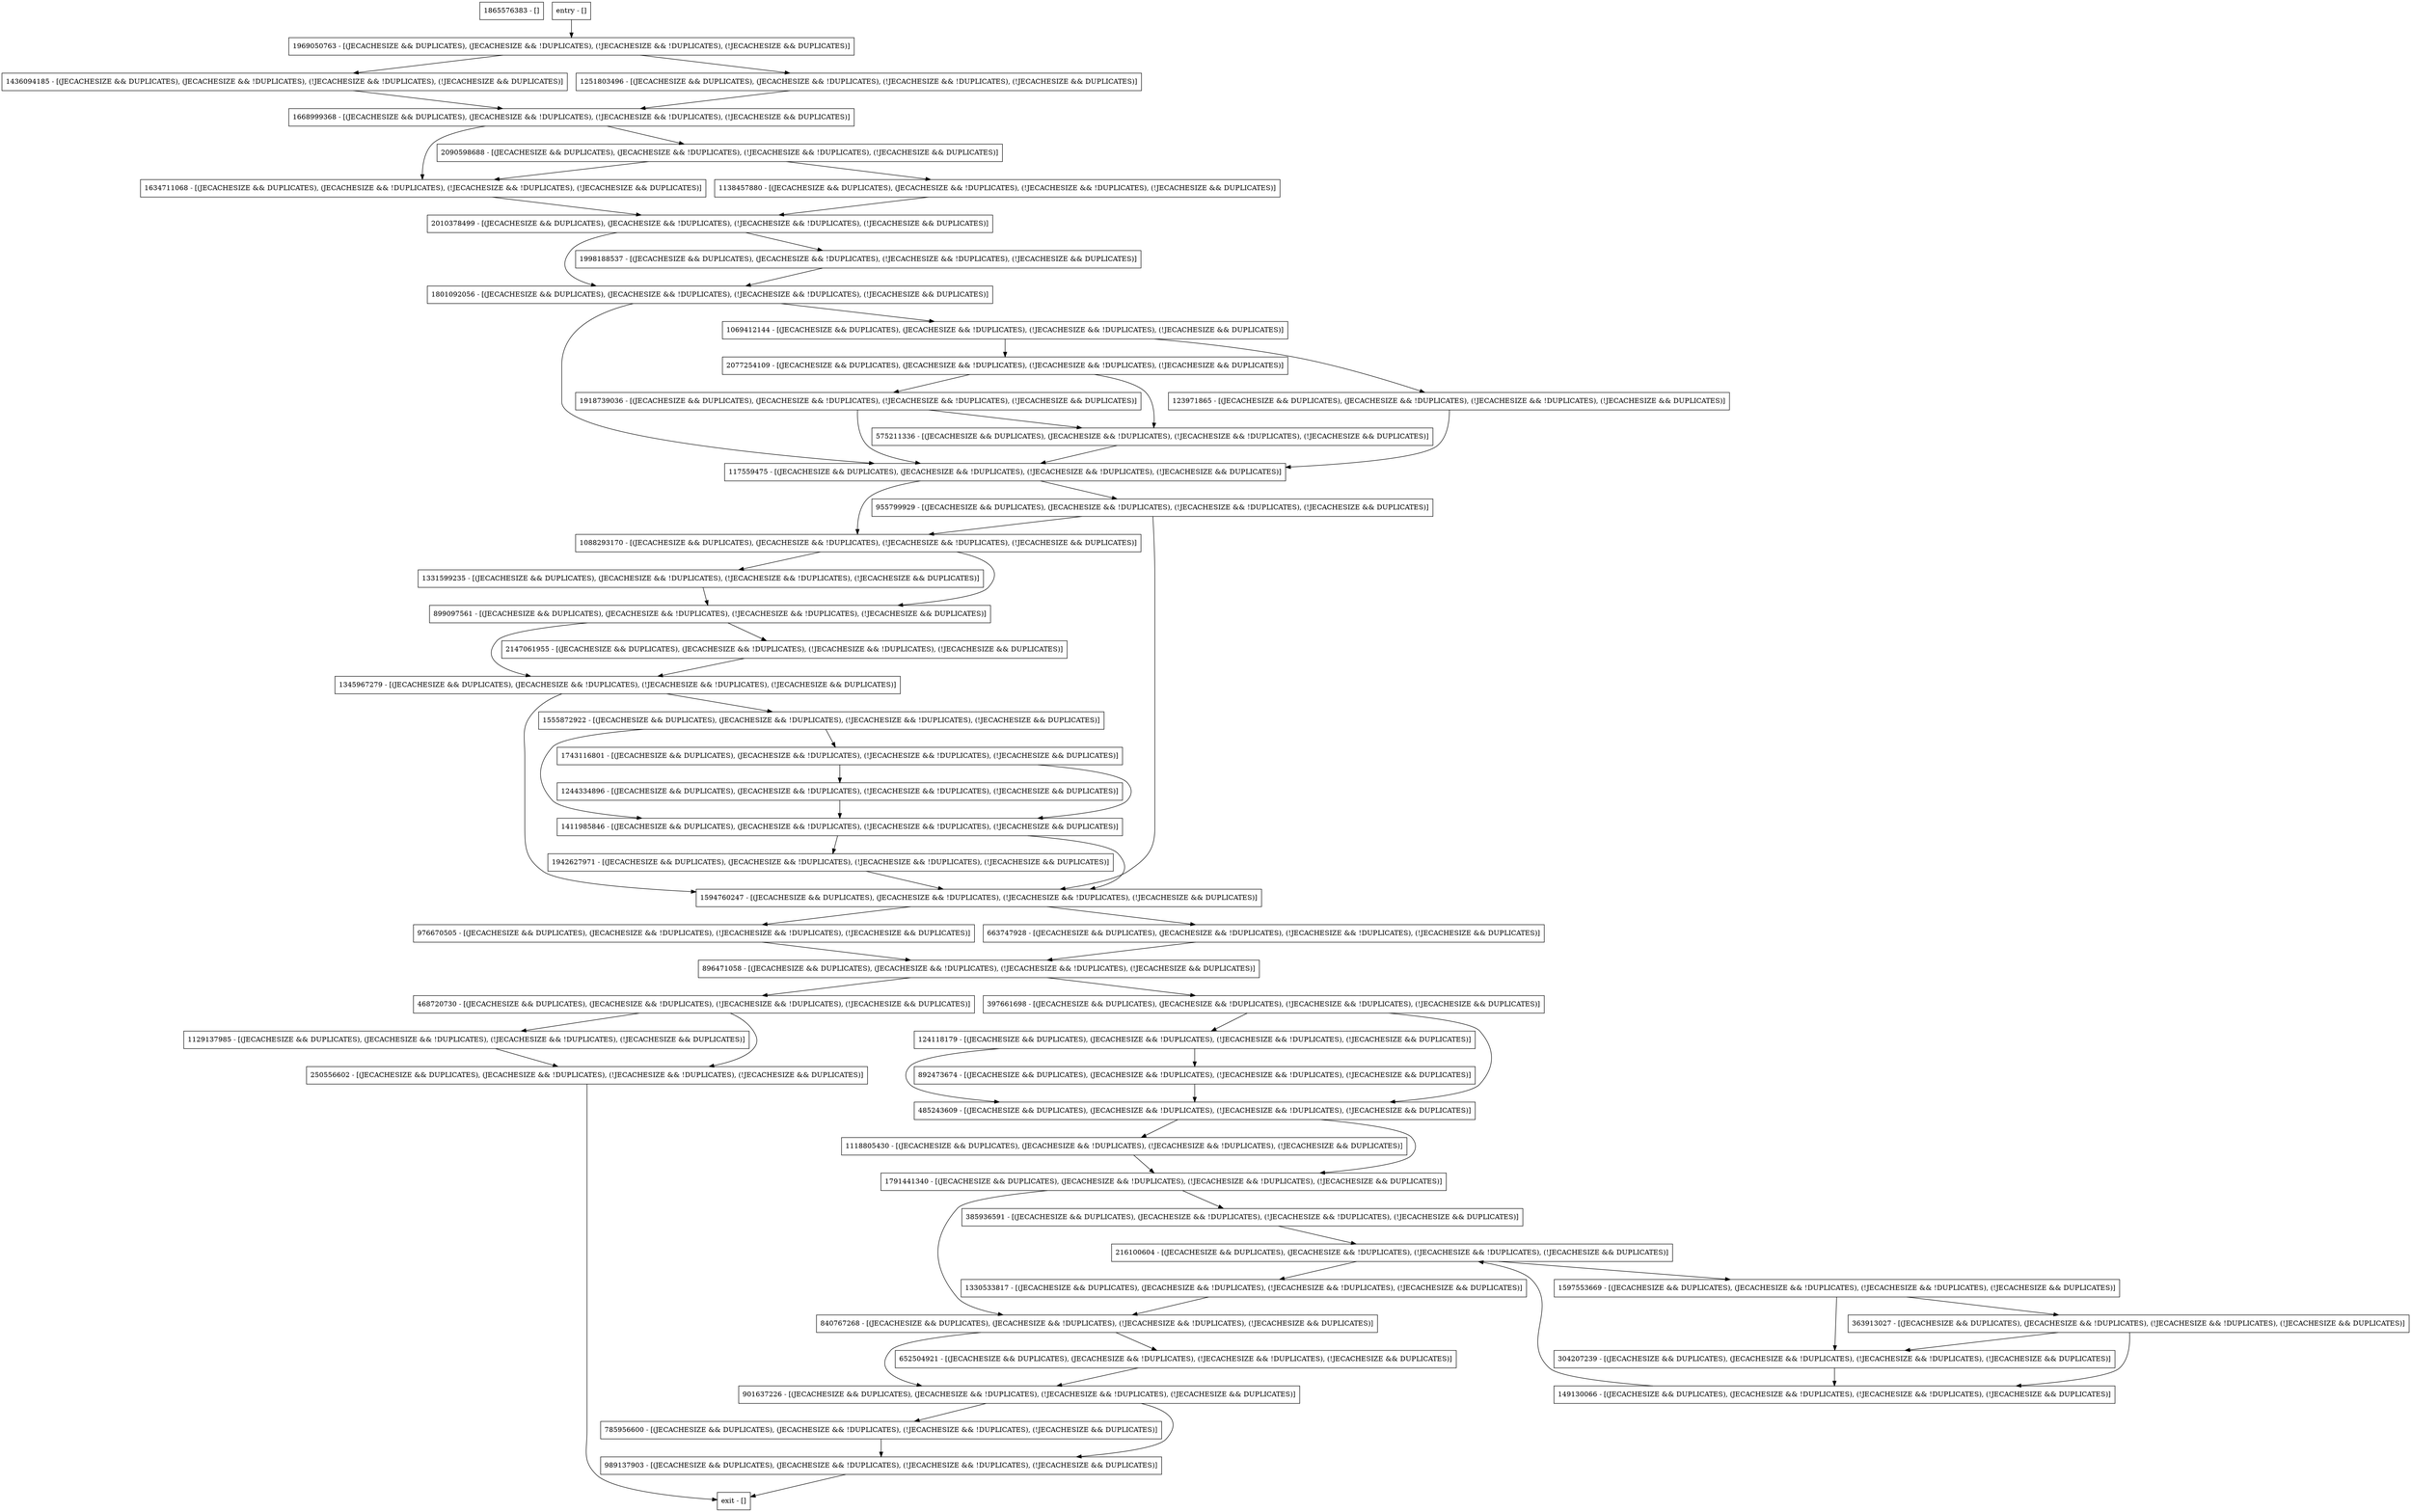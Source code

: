 digraph putNotify {
node [shape=record];
1865576383 [label="1865576383 - []"];
468720730 [label="468720730 - [(JECACHESIZE && DUPLICATES), (JECACHESIZE && !DUPLICATES), (!JECACHESIZE && !DUPLICATES), (!JECACHESIZE && DUPLICATES)]"];
652504921 [label="652504921 - [(JECACHESIZE && DUPLICATES), (JECACHESIZE && !DUPLICATES), (!JECACHESIZE && !DUPLICATES), (!JECACHESIZE && DUPLICATES)]"];
901637226 [label="901637226 - [(JECACHESIZE && DUPLICATES), (JECACHESIZE && !DUPLICATES), (!JECACHESIZE && !DUPLICATES), (!JECACHESIZE && DUPLICATES)]"];
1634711068 [label="1634711068 - [(JECACHESIZE && DUPLICATES), (JECACHESIZE && !DUPLICATES), (!JECACHESIZE && !DUPLICATES), (!JECACHESIZE && DUPLICATES)]"];
575211336 [label="575211336 - [(JECACHESIZE && DUPLICATES), (JECACHESIZE && !DUPLICATES), (!JECACHESIZE && !DUPLICATES), (!JECACHESIZE && DUPLICATES)]"];
2010378499 [label="2010378499 - [(JECACHESIZE && DUPLICATES), (JECACHESIZE && !DUPLICATES), (!JECACHESIZE && !DUPLICATES), (!JECACHESIZE && DUPLICATES)]"];
1436094185 [label="1436094185 - [(JECACHESIZE && DUPLICATES), (JECACHESIZE && !DUPLICATES), (!JECACHESIZE && !DUPLICATES), (!JECACHESIZE && DUPLICATES)]"];
1743116801 [label="1743116801 - [(JECACHESIZE && DUPLICATES), (JECACHESIZE && !DUPLICATES), (!JECACHESIZE && !DUPLICATES), (!JECACHESIZE && DUPLICATES)]"];
1597553669 [label="1597553669 - [(JECACHESIZE && DUPLICATES), (JECACHESIZE && !DUPLICATES), (!JECACHESIZE && !DUPLICATES), (!JECACHESIZE && DUPLICATES)]"];
1088293170 [label="1088293170 - [(JECACHESIZE && DUPLICATES), (JECACHESIZE && !DUPLICATES), (!JECACHESIZE && !DUPLICATES), (!JECACHESIZE && DUPLICATES)]"];
1345967279 [label="1345967279 - [(JECACHESIZE && DUPLICATES), (JECACHESIZE && !DUPLICATES), (!JECACHESIZE && !DUPLICATES), (!JECACHESIZE && DUPLICATES)]"];
976670505 [label="976670505 - [(JECACHESIZE && DUPLICATES), (JECACHESIZE && !DUPLICATES), (!JECACHESIZE && !DUPLICATES), (!JECACHESIZE && DUPLICATES)]"];
1331599235 [label="1331599235 - [(JECACHESIZE && DUPLICATES), (JECACHESIZE && !DUPLICATES), (!JECACHESIZE && !DUPLICATES), (!JECACHESIZE && DUPLICATES)]"];
1251803496 [label="1251803496 - [(JECACHESIZE && DUPLICATES), (JECACHESIZE && !DUPLICATES), (!JECACHESIZE && !DUPLICATES), (!JECACHESIZE && DUPLICATES)]"];
385936591 [label="385936591 - [(JECACHESIZE && DUPLICATES), (JECACHESIZE && !DUPLICATES), (!JECACHESIZE && !DUPLICATES), (!JECACHESIZE && DUPLICATES)]"];
2090598688 [label="2090598688 - [(JECACHESIZE && DUPLICATES), (JECACHESIZE && !DUPLICATES), (!JECACHESIZE && !DUPLICATES), (!JECACHESIZE && DUPLICATES)]"];
1942627971 [label="1942627971 - [(JECACHESIZE && DUPLICATES), (JECACHESIZE && !DUPLICATES), (!JECACHESIZE && !DUPLICATES), (!JECACHESIZE && DUPLICATES)]"];
896471058 [label="896471058 - [(JECACHESIZE && DUPLICATES), (JECACHESIZE && !DUPLICATES), (!JECACHESIZE && !DUPLICATES), (!JECACHESIZE && DUPLICATES)]"];
1918739036 [label="1918739036 - [(JECACHESIZE && DUPLICATES), (JECACHESIZE && !DUPLICATES), (!JECACHESIZE && !DUPLICATES), (!JECACHESIZE && DUPLICATES)]"];
216100604 [label="216100604 - [(JECACHESIZE && DUPLICATES), (JECACHESIZE && !DUPLICATES), (!JECACHESIZE && !DUPLICATES), (!JECACHESIZE && DUPLICATES)]"];
123971865 [label="123971865 - [(JECACHESIZE && DUPLICATES), (JECACHESIZE && !DUPLICATES), (!JECACHESIZE && !DUPLICATES), (!JECACHESIZE && DUPLICATES)]"];
1801092056 [label="1801092056 - [(JECACHESIZE && DUPLICATES), (JECACHESIZE && !DUPLICATES), (!JECACHESIZE && !DUPLICATES), (!JECACHESIZE && DUPLICATES)]"];
363913027 [label="363913027 - [(JECACHESIZE && DUPLICATES), (JECACHESIZE && !DUPLICATES), (!JECACHESIZE && !DUPLICATES), (!JECACHESIZE && DUPLICATES)]"];
663747928 [label="663747928 - [(JECACHESIZE && DUPLICATES), (JECACHESIZE && !DUPLICATES), (!JECACHESIZE && !DUPLICATES), (!JECACHESIZE && DUPLICATES)]"];
1330533817 [label="1330533817 - [(JECACHESIZE && DUPLICATES), (JECACHESIZE && !DUPLICATES), (!JECACHESIZE && !DUPLICATES), (!JECACHESIZE && DUPLICATES)]"];
117559475 [label="117559475 - [(JECACHESIZE && DUPLICATES), (JECACHESIZE && !DUPLICATES), (!JECACHESIZE && !DUPLICATES), (!JECACHESIZE && DUPLICATES)]"];
entry [label="entry - []"];
exit [label="exit - []"];
1069412144 [label="1069412144 - [(JECACHESIZE && DUPLICATES), (JECACHESIZE && !DUPLICATES), (!JECACHESIZE && !DUPLICATES), (!JECACHESIZE && DUPLICATES)]"];
785956600 [label="785956600 - [(JECACHESIZE && DUPLICATES), (JECACHESIZE && !DUPLICATES), (!JECACHESIZE && !DUPLICATES), (!JECACHESIZE && DUPLICATES)]"];
1555872922 [label="1555872922 - [(JECACHESIZE && DUPLICATES), (JECACHESIZE && !DUPLICATES), (!JECACHESIZE && !DUPLICATES), (!JECACHESIZE && DUPLICATES)]"];
840767268 [label="840767268 - [(JECACHESIZE && DUPLICATES), (JECACHESIZE && !DUPLICATES), (!JECACHESIZE && !DUPLICATES), (!JECACHESIZE && DUPLICATES)]"];
1668999368 [label="1668999368 - [(JECACHESIZE && DUPLICATES), (JECACHESIZE && !DUPLICATES), (!JECACHESIZE && !DUPLICATES), (!JECACHESIZE && DUPLICATES)]"];
955799929 [label="955799929 - [(JECACHESIZE && DUPLICATES), (JECACHESIZE && !DUPLICATES), (!JECACHESIZE && !DUPLICATES), (!JECACHESIZE && DUPLICATES)]"];
1129137985 [label="1129137985 - [(JECACHESIZE && DUPLICATES), (JECACHESIZE && !DUPLICATES), (!JECACHESIZE && !DUPLICATES), (!JECACHESIZE && DUPLICATES)]"];
149130066 [label="149130066 - [(JECACHESIZE && DUPLICATES), (JECACHESIZE && !DUPLICATES), (!JECACHESIZE && !DUPLICATES), (!JECACHESIZE && DUPLICATES)]"];
485243609 [label="485243609 - [(JECACHESIZE && DUPLICATES), (JECACHESIZE && !DUPLICATES), (!JECACHESIZE && !DUPLICATES), (!JECACHESIZE && DUPLICATES)]"];
989137903 [label="989137903 - [(JECACHESIZE && DUPLICATES), (JECACHESIZE && !DUPLICATES), (!JECACHESIZE && !DUPLICATES), (!JECACHESIZE && DUPLICATES)]"];
1969050763 [label="1969050763 - [(JECACHESIZE && DUPLICATES), (JECACHESIZE && !DUPLICATES), (!JECACHESIZE && !DUPLICATES), (!JECACHESIZE && DUPLICATES)]"];
2147061955 [label="2147061955 - [(JECACHESIZE && DUPLICATES), (JECACHESIZE && !DUPLICATES), (!JECACHESIZE && !DUPLICATES), (!JECACHESIZE && DUPLICATES)]"];
1118805430 [label="1118805430 - [(JECACHESIZE && DUPLICATES), (JECACHESIZE && !DUPLICATES), (!JECACHESIZE && !DUPLICATES), (!JECACHESIZE && DUPLICATES)]"];
1411985846 [label="1411985846 - [(JECACHESIZE && DUPLICATES), (JECACHESIZE && !DUPLICATES), (!JECACHESIZE && !DUPLICATES), (!JECACHESIZE && DUPLICATES)]"];
1998188537 [label="1998188537 - [(JECACHESIZE && DUPLICATES), (JECACHESIZE && !DUPLICATES), (!JECACHESIZE && !DUPLICATES), (!JECACHESIZE && DUPLICATES)]"];
304207239 [label="304207239 - [(JECACHESIZE && DUPLICATES), (JECACHESIZE && !DUPLICATES), (!JECACHESIZE && !DUPLICATES), (!JECACHESIZE && DUPLICATES)]"];
397661698 [label="397661698 - [(JECACHESIZE && DUPLICATES), (JECACHESIZE && !DUPLICATES), (!JECACHESIZE && !DUPLICATES), (!JECACHESIZE && DUPLICATES)]"];
1594760247 [label="1594760247 - [(JECACHESIZE && DUPLICATES), (JECACHESIZE && !DUPLICATES), (!JECACHESIZE && !DUPLICATES), (!JECACHESIZE && DUPLICATES)]"];
124118179 [label="124118179 - [(JECACHESIZE && DUPLICATES), (JECACHESIZE && !DUPLICATES), (!JECACHESIZE && !DUPLICATES), (!JECACHESIZE && DUPLICATES)]"];
250556602 [label="250556602 - [(JECACHESIZE && DUPLICATES), (JECACHESIZE && !DUPLICATES), (!JECACHESIZE && !DUPLICATES), (!JECACHESIZE && DUPLICATES)]"];
1244334896 [label="1244334896 - [(JECACHESIZE && DUPLICATES), (JECACHESIZE && !DUPLICATES), (!JECACHESIZE && !DUPLICATES), (!JECACHESIZE && DUPLICATES)]"];
892473674 [label="892473674 - [(JECACHESIZE && DUPLICATES), (JECACHESIZE && !DUPLICATES), (!JECACHESIZE && !DUPLICATES), (!JECACHESIZE && DUPLICATES)]"];
1791441340 [label="1791441340 - [(JECACHESIZE && DUPLICATES), (JECACHESIZE && !DUPLICATES), (!JECACHESIZE && !DUPLICATES), (!JECACHESIZE && DUPLICATES)]"];
1138457880 [label="1138457880 - [(JECACHESIZE && DUPLICATES), (JECACHESIZE && !DUPLICATES), (!JECACHESIZE && !DUPLICATES), (!JECACHESIZE && DUPLICATES)]"];
2077254109 [label="2077254109 - [(JECACHESIZE && DUPLICATES), (JECACHESIZE && !DUPLICATES), (!JECACHESIZE && !DUPLICATES), (!JECACHESIZE && DUPLICATES)]"];
899097561 [label="899097561 - [(JECACHESIZE && DUPLICATES), (JECACHESIZE && !DUPLICATES), (!JECACHESIZE && !DUPLICATES), (!JECACHESIZE && DUPLICATES)]"];
entry;
exit;
468720730 -> 1129137985;
468720730 -> 250556602;
652504921 -> 901637226;
901637226 -> 989137903;
901637226 -> 785956600;
1634711068 -> 2010378499;
575211336 -> 117559475;
2010378499 -> 1801092056;
2010378499 -> 1998188537;
1436094185 -> 1668999368;
1743116801 -> 1411985846;
1743116801 -> 1244334896;
1597553669 -> 363913027;
1597553669 -> 304207239;
1088293170 -> 1331599235;
1088293170 -> 899097561;
1345967279 -> 1594760247;
1345967279 -> 1555872922;
976670505 -> 896471058;
1331599235 -> 899097561;
1251803496 -> 1668999368;
385936591 -> 216100604;
2090598688 -> 1634711068;
2090598688 -> 1138457880;
1942627971 -> 1594760247;
896471058 -> 468720730;
896471058 -> 397661698;
1918739036 -> 575211336;
1918739036 -> 117559475;
216100604 -> 1330533817;
216100604 -> 1597553669;
123971865 -> 117559475;
1801092056 -> 1069412144;
1801092056 -> 117559475;
363913027 -> 149130066;
363913027 -> 304207239;
663747928 -> 896471058;
1330533817 -> 840767268;
117559475 -> 1088293170;
117559475 -> 955799929;
entry -> 1969050763;
1069412144 -> 123971865;
1069412144 -> 2077254109;
785956600 -> 989137903;
1555872922 -> 1411985846;
1555872922 -> 1743116801;
840767268 -> 652504921;
840767268 -> 901637226;
1668999368 -> 1634711068;
1668999368 -> 2090598688;
955799929 -> 1088293170;
955799929 -> 1594760247;
1129137985 -> 250556602;
149130066 -> 216100604;
485243609 -> 1118805430;
485243609 -> 1791441340;
989137903 -> exit;
1969050763 -> 1251803496;
1969050763 -> 1436094185;
2147061955 -> 1345967279;
1118805430 -> 1791441340;
1411985846 -> 1594760247;
1411985846 -> 1942627971;
1998188537 -> 1801092056;
304207239 -> 149130066;
397661698 -> 485243609;
397661698 -> 124118179;
1594760247 -> 976670505;
1594760247 -> 663747928;
124118179 -> 485243609;
124118179 -> 892473674;
250556602 -> exit;
1244334896 -> 1411985846;
892473674 -> 485243609;
1791441340 -> 385936591;
1791441340 -> 840767268;
1138457880 -> 2010378499;
2077254109 -> 1918739036;
2077254109 -> 575211336;
899097561 -> 1345967279;
899097561 -> 2147061955;
}
